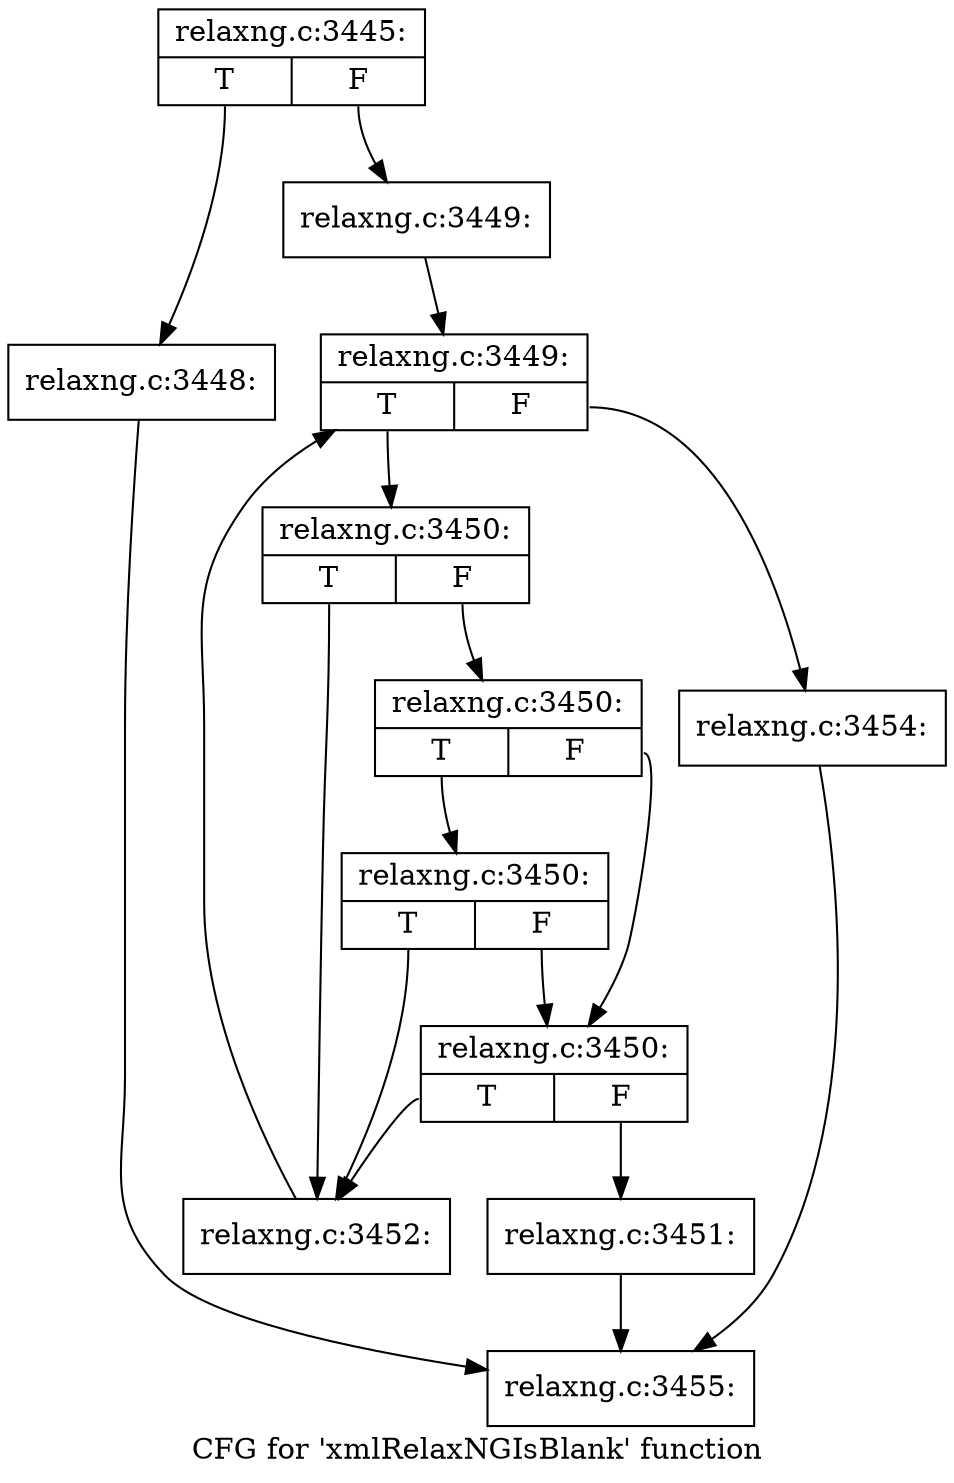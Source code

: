 digraph "CFG for 'xmlRelaxNGIsBlank' function" {
	label="CFG for 'xmlRelaxNGIsBlank' function";

	Node0x3c1c460 [shape=record,label="{relaxng.c:3445:|{<s0>T|<s1>F}}"];
	Node0x3c1c460:s0 -> Node0x3c13350;
	Node0x3c1c460:s1 -> Node0x3c1cb00;
	Node0x3c13350 [shape=record,label="{relaxng.c:3448:}"];
	Node0x3c13350 -> Node0x3c12ed0;
	Node0x3c1cb00 [shape=record,label="{relaxng.c:3449:}"];
	Node0x3c1cb00 -> Node0x3c1cef0;
	Node0x3c1cef0 [shape=record,label="{relaxng.c:3449:|{<s0>T|<s1>F}}"];
	Node0x3c1cef0:s0 -> Node0x3c18b70;
	Node0x3c1cef0:s1 -> Node0x3c188e0;
	Node0x3c18b70 [shape=record,label="{relaxng.c:3450:|{<s0>T|<s1>F}}"];
	Node0x3c18b70:s0 -> Node0x3c1da00;
	Node0x3c18b70:s1 -> Node0x3c1dad0;
	Node0x3c1dad0 [shape=record,label="{relaxng.c:3450:|{<s0>T|<s1>F}}"];
	Node0x3c1dad0:s0 -> Node0x3c1dcd0;
	Node0x3c1dad0:s1 -> Node0x3c1da50;
	Node0x3c1dcd0 [shape=record,label="{relaxng.c:3450:|{<s0>T|<s1>F}}"];
	Node0x3c1dcd0:s0 -> Node0x3c1da00;
	Node0x3c1dcd0:s1 -> Node0x3c1da50;
	Node0x3c1da50 [shape=record,label="{relaxng.c:3450:|{<s0>T|<s1>F}}"];
	Node0x3c1da50:s0 -> Node0x3c1da00;
	Node0x3c1da50:s1 -> Node0x3c1d9b0;
	Node0x3c1d9b0 [shape=record,label="{relaxng.c:3451:}"];
	Node0x3c1d9b0 -> Node0x3c12ed0;
	Node0x3c1da00 [shape=record,label="{relaxng.c:3452:}"];
	Node0x3c1da00 -> Node0x3c1cef0;
	Node0x3c188e0 [shape=record,label="{relaxng.c:3454:}"];
	Node0x3c188e0 -> Node0x3c12ed0;
	Node0x3c12ed0 [shape=record,label="{relaxng.c:3455:}"];
}
